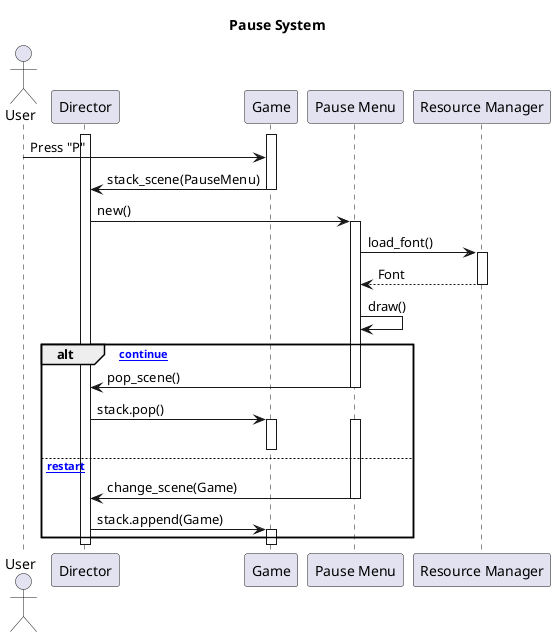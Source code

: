 @startuml Pause System Sequence Diagram

title Pause System 

actor User
participant Director 
participant Game 
participant PauseMenu as "Pause Menu"
participant ResourceManager as "Resource Manager"


activate Director
activate Game
User -> Game : Press "P"
Game -> Director : stack_scene(PauseMenu)
deactivate Game
Director -> PauseMenu : new()
activate PauseMenu
PauseMenu -> ResourceManager : load_font()
activate ResourceManager
PauseMenu <-- ResourceManager : Font
deactivate ResourceManager
PauseMenu -> PauseMenu : draw()

alt [Press continue]
    PauseMenu -> Director : pop_scene()
    deactivate PauseMenu
    Director -> Game : stack.pop()
    activate Game
    deactivate Game
else [Press restart]
    activate PauseMenu
    PauseMenu -> Director : change_scene(Game)
    deactivate PauseMenu
    Director -> Game : stack.append(Game)
    activate Game
end

deactivate Game
deactivate Director
